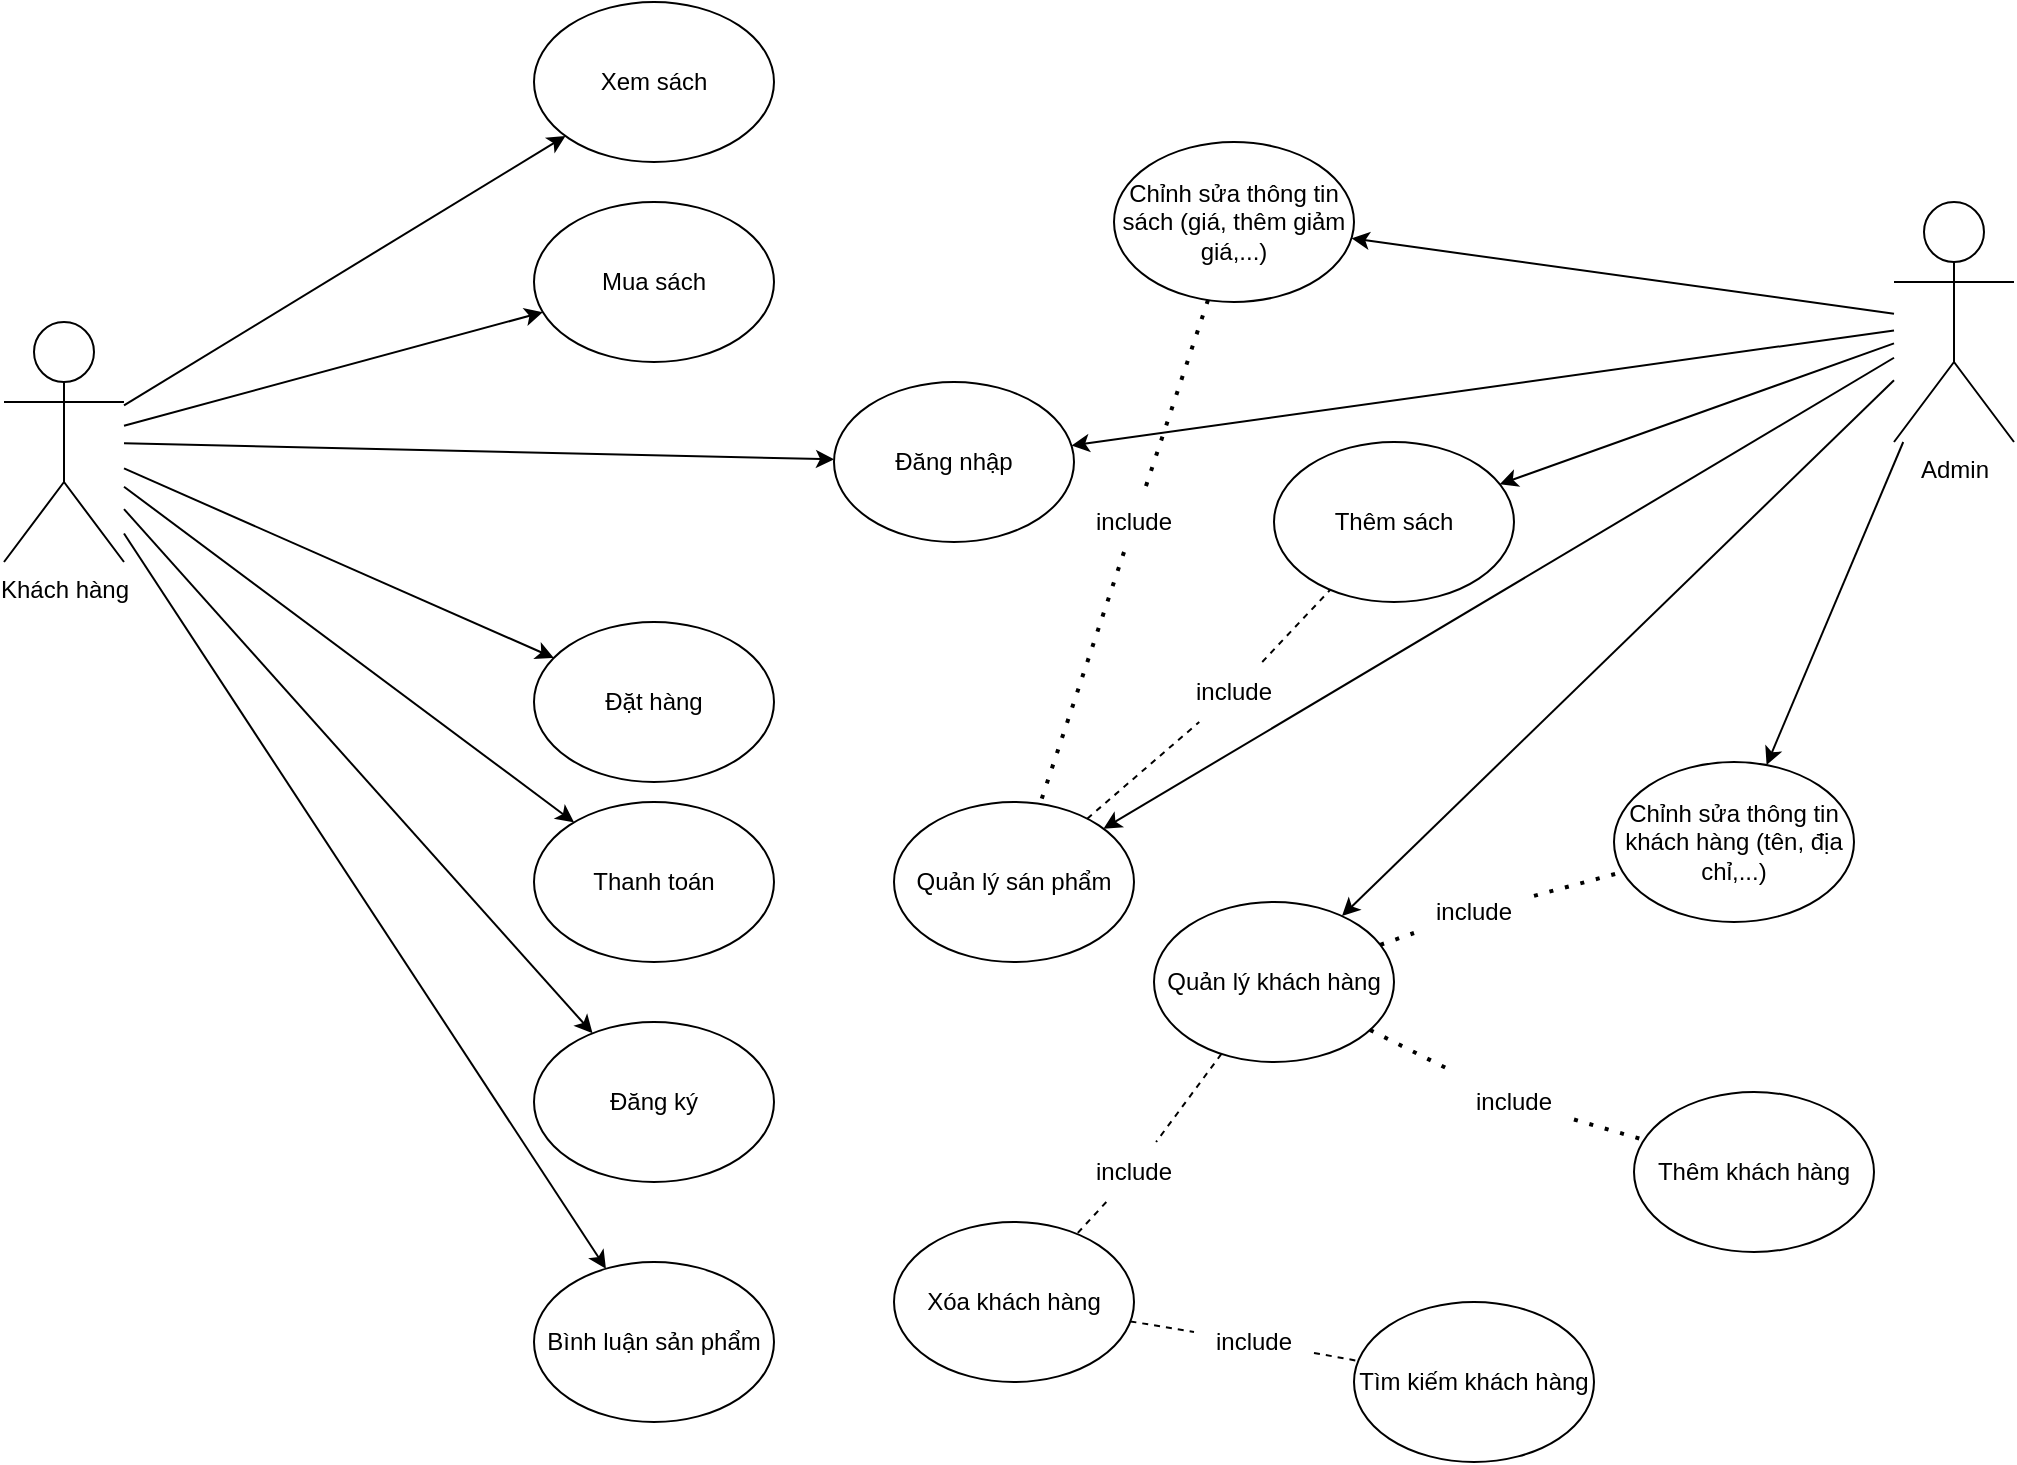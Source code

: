 <mxfile version="24.2.5" type="device">
  <diagram name="Page-1" id="uI43YX24W1bWs-Vowx0D">
    <mxGraphModel dx="2444" dy="932" grid="1" gridSize="10" guides="1" tooltips="1" connect="1" arrows="1" fold="1" page="1" pageScale="1" pageWidth="850" pageHeight="1100" math="0" shadow="0">
      <root>
        <mxCell id="0" />
        <mxCell id="1" parent="0" />
        <mxCell id="9zGy8JYOOo2XAiyFuNoD-1" value="Khách hàng" style="shape=umlActor;verticalLabelPosition=bottom;verticalAlign=top;html=1;outlineConnect=0;" parent="1" vertex="1">
          <mxGeometry x="-425" y="170" width="60" height="120" as="geometry" />
        </mxCell>
        <mxCell id="9zGy8JYOOo2XAiyFuNoD-3" value="Admin&lt;div&gt;&lt;br&gt;&lt;/div&gt;" style="shape=umlActor;verticalLabelPosition=bottom;verticalAlign=top;html=1;outlineConnect=0;" parent="1" vertex="1">
          <mxGeometry x="520" y="110" width="60" height="120" as="geometry" />
        </mxCell>
        <mxCell id="9zGy8JYOOo2XAiyFuNoD-9" value="Xem sách" style="ellipse;whiteSpace=wrap;html=1;" parent="1" vertex="1">
          <mxGeometry x="-160" y="10" width="120" height="80" as="geometry" />
        </mxCell>
        <mxCell id="9zGy8JYOOo2XAiyFuNoD-10" value="" style="endArrow=classic;html=1;rounded=0;" parent="1" source="9zGy8JYOOo2XAiyFuNoD-1" target="9zGy8JYOOo2XAiyFuNoD-9" edge="1">
          <mxGeometry width="50" height="50" relative="1" as="geometry">
            <mxPoint x="300" y="370" as="sourcePoint" />
            <mxPoint x="350" y="320" as="targetPoint" />
          </mxGeometry>
        </mxCell>
        <mxCell id="9zGy8JYOOo2XAiyFuNoD-12" value="Mua sách" style="ellipse;whiteSpace=wrap;html=1;" parent="1" vertex="1">
          <mxGeometry x="-160" y="110" width="120" height="80" as="geometry" />
        </mxCell>
        <mxCell id="9zGy8JYOOo2XAiyFuNoD-13" value="" style="endArrow=classic;html=1;rounded=0;" parent="1" source="9zGy8JYOOo2XAiyFuNoD-1" target="9zGy8JYOOo2XAiyFuNoD-12" edge="1">
          <mxGeometry width="50" height="50" relative="1" as="geometry">
            <mxPoint x="300" y="370" as="sourcePoint" />
            <mxPoint x="350" y="320" as="targetPoint" />
          </mxGeometry>
        </mxCell>
        <mxCell id="9zGy8JYOOo2XAiyFuNoD-14" value="Đăng nhập" style="ellipse;whiteSpace=wrap;html=1;" parent="1" vertex="1">
          <mxGeometry x="-10" y="200" width="120" height="80" as="geometry" />
        </mxCell>
        <mxCell id="9zGy8JYOOo2XAiyFuNoD-15" value="" style="endArrow=classic;html=1;rounded=0;" parent="1" source="9zGy8JYOOo2XAiyFuNoD-1" target="9zGy8JYOOo2XAiyFuNoD-14" edge="1">
          <mxGeometry width="50" height="50" relative="1" as="geometry">
            <mxPoint x="-100" y="100" as="sourcePoint" />
            <mxPoint x="350" y="320" as="targetPoint" />
          </mxGeometry>
        </mxCell>
        <mxCell id="76YTSkAT_KafjW9zlNMR-1" value="Đặt hàng" style="ellipse;whiteSpace=wrap;html=1;" vertex="1" parent="1">
          <mxGeometry x="-160" y="320" width="120" height="80" as="geometry" />
        </mxCell>
        <mxCell id="76YTSkAT_KafjW9zlNMR-2" value="" style="endArrow=classic;html=1;rounded=0;" edge="1" parent="1" source="9zGy8JYOOo2XAiyFuNoD-1" target="76YTSkAT_KafjW9zlNMR-1">
          <mxGeometry width="50" height="50" relative="1" as="geometry">
            <mxPoint x="210" y="310" as="sourcePoint" />
            <mxPoint x="260" y="260" as="targetPoint" />
          </mxGeometry>
        </mxCell>
        <mxCell id="76YTSkAT_KafjW9zlNMR-4" value="Thanh toán" style="ellipse;whiteSpace=wrap;html=1;" vertex="1" parent="1">
          <mxGeometry x="-160" y="410" width="120" height="80" as="geometry" />
        </mxCell>
        <mxCell id="76YTSkAT_KafjW9zlNMR-5" value="" style="endArrow=classic;html=1;rounded=0;" edge="1" parent="1" source="9zGy8JYOOo2XAiyFuNoD-1" target="76YTSkAT_KafjW9zlNMR-4">
          <mxGeometry width="50" height="50" relative="1" as="geometry">
            <mxPoint x="-40" y="249" as="sourcePoint" />
            <mxPoint x="166" y="447" as="targetPoint" />
          </mxGeometry>
        </mxCell>
        <mxCell id="76YTSkAT_KafjW9zlNMR-6" value="Thêm khách hàng" style="ellipse;whiteSpace=wrap;html=1;" vertex="1" parent="1">
          <mxGeometry x="390" y="555" width="120" height="80" as="geometry" />
        </mxCell>
        <mxCell id="76YTSkAT_KafjW9zlNMR-8" value="Thêm sách" style="ellipse;whiteSpace=wrap;html=1;" vertex="1" parent="1">
          <mxGeometry x="210" y="230" width="120" height="80" as="geometry" />
        </mxCell>
        <mxCell id="76YTSkAT_KafjW9zlNMR-9" value="" style="endArrow=classic;html=1;rounded=0;" edge="1" parent="1" source="9zGy8JYOOo2XAiyFuNoD-3" target="76YTSkAT_KafjW9zlNMR-8">
          <mxGeometry width="50" height="50" relative="1" as="geometry">
            <mxPoint x="240" y="330" as="sourcePoint" />
            <mxPoint x="290" y="280" as="targetPoint" />
          </mxGeometry>
        </mxCell>
        <mxCell id="76YTSkAT_KafjW9zlNMR-10" value="Chỉnh sửa thông tin khách hàng (tên, địa chỉ,...)" style="ellipse;whiteSpace=wrap;html=1;" vertex="1" parent="1">
          <mxGeometry x="380" y="390" width="120" height="80" as="geometry" />
        </mxCell>
        <mxCell id="76YTSkAT_KafjW9zlNMR-11" value="Chỉnh sửa thông tin sách (giá, thêm giảm giá,...)" style="ellipse;whiteSpace=wrap;html=1;" vertex="1" parent="1">
          <mxGeometry x="130" y="80" width="120" height="80" as="geometry" />
        </mxCell>
        <mxCell id="76YTSkAT_KafjW9zlNMR-12" value="" style="endArrow=classic;html=1;rounded=0;" edge="1" parent="1" source="9zGy8JYOOo2XAiyFuNoD-3" target="76YTSkAT_KafjW9zlNMR-10">
          <mxGeometry width="50" height="50" relative="1" as="geometry">
            <mxPoint x="240" y="330" as="sourcePoint" />
            <mxPoint x="290" y="280" as="targetPoint" />
          </mxGeometry>
        </mxCell>
        <mxCell id="76YTSkAT_KafjW9zlNMR-13" value="" style="endArrow=classic;html=1;rounded=0;" edge="1" parent="1" source="9zGy8JYOOo2XAiyFuNoD-3" target="76YTSkAT_KafjW9zlNMR-11">
          <mxGeometry width="50" height="50" relative="1" as="geometry">
            <mxPoint x="240" y="330" as="sourcePoint" />
            <mxPoint x="290" y="280" as="targetPoint" />
          </mxGeometry>
        </mxCell>
        <mxCell id="76YTSkAT_KafjW9zlNMR-14" value="Quản lý sán phẩm" style="ellipse;whiteSpace=wrap;html=1;" vertex="1" parent="1">
          <mxGeometry x="20" y="410" width="120" height="80" as="geometry" />
        </mxCell>
        <mxCell id="76YTSkAT_KafjW9zlNMR-15" value="" style="endArrow=classic;html=1;rounded=0;" edge="1" parent="1" source="9zGy8JYOOo2XAiyFuNoD-3" target="76YTSkAT_KafjW9zlNMR-14">
          <mxGeometry width="50" height="50" relative="1" as="geometry">
            <mxPoint x="220" y="370" as="sourcePoint" />
            <mxPoint x="270" y="320" as="targetPoint" />
          </mxGeometry>
        </mxCell>
        <mxCell id="76YTSkAT_KafjW9zlNMR-16" value="Quản lý khách hàng" style="ellipse;whiteSpace=wrap;html=1;" vertex="1" parent="1">
          <mxGeometry x="150" y="460" width="120" height="80" as="geometry" />
        </mxCell>
        <mxCell id="76YTSkAT_KafjW9zlNMR-17" value="" style="endArrow=classic;html=1;rounded=0;" edge="1" parent="1" source="9zGy8JYOOo2XAiyFuNoD-3" target="76YTSkAT_KafjW9zlNMR-16">
          <mxGeometry width="50" height="50" relative="1" as="geometry">
            <mxPoint x="220" y="700" as="sourcePoint" />
            <mxPoint x="270" y="650" as="targetPoint" />
          </mxGeometry>
        </mxCell>
        <mxCell id="76YTSkAT_KafjW9zlNMR-22" value="Đăng ký" style="ellipse;whiteSpace=wrap;html=1;" vertex="1" parent="1">
          <mxGeometry x="-160" y="520" width="120" height="80" as="geometry" />
        </mxCell>
        <mxCell id="76YTSkAT_KafjW9zlNMR-23" value="" style="endArrow=classic;html=1;rounded=0;" edge="1" parent="1" source="9zGy8JYOOo2XAiyFuNoD-1" target="76YTSkAT_KafjW9zlNMR-22">
          <mxGeometry width="50" height="50" relative="1" as="geometry">
            <mxPoint x="120" y="440" as="sourcePoint" />
            <mxPoint x="170" y="390" as="targetPoint" />
          </mxGeometry>
        </mxCell>
        <mxCell id="76YTSkAT_KafjW9zlNMR-25" value="" style="endArrow=classic;html=1;rounded=0;" edge="1" parent="1" source="9zGy8JYOOo2XAiyFuNoD-3" target="9zGy8JYOOo2XAiyFuNoD-14">
          <mxGeometry width="50" height="50" relative="1" as="geometry">
            <mxPoint x="120" y="440" as="sourcePoint" />
            <mxPoint x="170" y="390" as="targetPoint" />
          </mxGeometry>
        </mxCell>
        <mxCell id="76YTSkAT_KafjW9zlNMR-26" value="Bình luận sản phẩm" style="ellipse;whiteSpace=wrap;html=1;" vertex="1" parent="1">
          <mxGeometry x="-160" y="640" width="120" height="80" as="geometry" />
        </mxCell>
        <mxCell id="76YTSkAT_KafjW9zlNMR-27" value="" style="endArrow=classic;html=1;rounded=0;" edge="1" parent="1" source="9zGy8JYOOo2XAiyFuNoD-1" target="76YTSkAT_KafjW9zlNMR-26">
          <mxGeometry width="50" height="50" relative="1" as="geometry">
            <mxPoint x="120" y="440" as="sourcePoint" />
            <mxPoint x="170" y="390" as="targetPoint" />
          </mxGeometry>
        </mxCell>
        <mxCell id="76YTSkAT_KafjW9zlNMR-28" value="Tìm kiếm khách hàng" style="ellipse;whiteSpace=wrap;html=1;" vertex="1" parent="1">
          <mxGeometry x="250" y="660" width="120" height="80" as="geometry" />
        </mxCell>
        <mxCell id="76YTSkAT_KafjW9zlNMR-29" value="" style="endArrow=none;dashed=1;html=1;rounded=0;" edge="1" parent="1" source="76YTSkAT_KafjW9zlNMR-33" target="76YTSkAT_KafjW9zlNMR-28">
          <mxGeometry width="50" height="50" relative="1" as="geometry">
            <mxPoint x="320" y="580" as="sourcePoint" />
            <mxPoint x="170" y="390" as="targetPoint" />
          </mxGeometry>
        </mxCell>
        <mxCell id="76YTSkAT_KafjW9zlNMR-30" value="Xóa khách hàng" style="ellipse;whiteSpace=wrap;html=1;" vertex="1" parent="1">
          <mxGeometry x="20" y="620" width="120" height="80" as="geometry" />
        </mxCell>
        <mxCell id="76YTSkAT_KafjW9zlNMR-31" value="" style="endArrow=none;dashed=1;html=1;rounded=0;" edge="1" parent="1" source="76YTSkAT_KafjW9zlNMR-32" target="76YTSkAT_KafjW9zlNMR-30">
          <mxGeometry width="50" height="50" relative="1" as="geometry">
            <mxPoint x="120" y="440" as="sourcePoint" />
            <mxPoint x="170" y="390" as="targetPoint" />
          </mxGeometry>
        </mxCell>
        <mxCell id="76YTSkAT_KafjW9zlNMR-34" value="" style="endArrow=none;dashed=1;html=1;dashPattern=1 3;strokeWidth=2;rounded=0;" edge="1" parent="1" source="76YTSkAT_KafjW9zlNMR-42" target="76YTSkAT_KafjW9zlNMR-14">
          <mxGeometry width="50" height="50" relative="1" as="geometry">
            <mxPoint x="120" y="440" as="sourcePoint" />
            <mxPoint x="170" y="390" as="targetPoint" />
          </mxGeometry>
        </mxCell>
        <mxCell id="76YTSkAT_KafjW9zlNMR-40" value="" style="endArrow=none;dashed=1;html=1;rounded=0;" edge="1" parent="1" source="76YTSkAT_KafjW9zlNMR-30" target="76YTSkAT_KafjW9zlNMR-33">
          <mxGeometry width="50" height="50" relative="1" as="geometry">
            <mxPoint x="138" y="670" as="sourcePoint" />
            <mxPoint x="252" y="690" as="targetPoint" />
          </mxGeometry>
        </mxCell>
        <mxCell id="76YTSkAT_KafjW9zlNMR-33" value="include" style="text;html=1;align=center;verticalAlign=middle;whiteSpace=wrap;rounded=0;" vertex="1" parent="1">
          <mxGeometry x="170" y="665" width="60" height="30" as="geometry" />
        </mxCell>
        <mxCell id="76YTSkAT_KafjW9zlNMR-41" value="" style="endArrow=none;dashed=1;html=1;rounded=0;" edge="1" parent="1" source="76YTSkAT_KafjW9zlNMR-16" target="76YTSkAT_KafjW9zlNMR-32">
          <mxGeometry width="50" height="50" relative="1" as="geometry">
            <mxPoint x="185" y="562" as="sourcePoint" />
            <mxPoint x="115" y="628" as="targetPoint" />
          </mxGeometry>
        </mxCell>
        <mxCell id="76YTSkAT_KafjW9zlNMR-32" value="include" style="text;html=1;align=center;verticalAlign=middle;whiteSpace=wrap;rounded=0;" vertex="1" parent="1">
          <mxGeometry x="110" y="580" width="60" height="30" as="geometry" />
        </mxCell>
        <mxCell id="76YTSkAT_KafjW9zlNMR-43" value="" style="endArrow=none;dashed=1;html=1;dashPattern=1 3;strokeWidth=2;rounded=0;" edge="1" parent="1" source="76YTSkAT_KafjW9zlNMR-11" target="76YTSkAT_KafjW9zlNMR-42">
          <mxGeometry width="50" height="50" relative="1" as="geometry">
            <mxPoint x="155" y="349" as="sourcePoint" />
            <mxPoint x="135" y="401" as="targetPoint" />
          </mxGeometry>
        </mxCell>
        <mxCell id="76YTSkAT_KafjW9zlNMR-42" value="include" style="text;html=1;align=center;verticalAlign=middle;whiteSpace=wrap;rounded=0;" vertex="1" parent="1">
          <mxGeometry x="110" y="255" width="60" height="30" as="geometry" />
        </mxCell>
        <mxCell id="76YTSkAT_KafjW9zlNMR-44" value="" style="endArrow=none;dashed=1;html=1;dashPattern=1 3;strokeWidth=2;rounded=0;" edge="1" parent="1" source="76YTSkAT_KafjW9zlNMR-45" target="76YTSkAT_KafjW9zlNMR-6">
          <mxGeometry width="50" height="50" relative="1" as="geometry">
            <mxPoint x="160" y="460" as="sourcePoint" />
            <mxPoint x="210" y="410" as="targetPoint" />
          </mxGeometry>
        </mxCell>
        <mxCell id="76YTSkAT_KafjW9zlNMR-46" value="" style="endArrow=none;dashed=1;html=1;dashPattern=1 3;strokeWidth=2;rounded=0;" edge="1" parent="1" source="76YTSkAT_KafjW9zlNMR-16" target="76YTSkAT_KafjW9zlNMR-45">
          <mxGeometry width="50" height="50" relative="1" as="geometry">
            <mxPoint x="275" y="546" as="sourcePoint" />
            <mxPoint x="395" y="579" as="targetPoint" />
          </mxGeometry>
        </mxCell>
        <mxCell id="76YTSkAT_KafjW9zlNMR-45" value="include" style="text;html=1;align=center;verticalAlign=middle;whiteSpace=wrap;rounded=0;" vertex="1" parent="1">
          <mxGeometry x="300" y="545" width="60" height="30" as="geometry" />
        </mxCell>
        <mxCell id="76YTSkAT_KafjW9zlNMR-47" value="" style="endArrow=none;dashed=1;html=1;dashPattern=1 3;strokeWidth=2;rounded=0;" edge="1" parent="1" source="76YTSkAT_KafjW9zlNMR-48" target="76YTSkAT_KafjW9zlNMR-10">
          <mxGeometry width="50" height="50" relative="1" as="geometry">
            <mxPoint x="160" y="460" as="sourcePoint" />
            <mxPoint x="210" y="410" as="targetPoint" />
          </mxGeometry>
        </mxCell>
        <mxCell id="76YTSkAT_KafjW9zlNMR-49" value="" style="endArrow=none;dashed=1;html=1;dashPattern=1 3;strokeWidth=2;rounded=0;" edge="1" parent="1" source="76YTSkAT_KafjW9zlNMR-16" target="76YTSkAT_KafjW9zlNMR-48">
          <mxGeometry width="50" height="50" relative="1" as="geometry">
            <mxPoint x="265" y="483" as="sourcePoint" />
            <mxPoint x="346" y="457" as="targetPoint" />
          </mxGeometry>
        </mxCell>
        <mxCell id="76YTSkAT_KafjW9zlNMR-48" value="include" style="text;html=1;align=center;verticalAlign=middle;whiteSpace=wrap;rounded=0;" vertex="1" parent="1">
          <mxGeometry x="280" y="450" width="60" height="30" as="geometry" />
        </mxCell>
        <mxCell id="76YTSkAT_KafjW9zlNMR-50" value="" style="endArrow=none;dashed=1;html=1;rounded=0;" edge="1" parent="1" source="76YTSkAT_KafjW9zlNMR-51" target="76YTSkAT_KafjW9zlNMR-8">
          <mxGeometry width="50" height="50" relative="1" as="geometry">
            <mxPoint x="160" y="460" as="sourcePoint" />
            <mxPoint x="210" y="410" as="targetPoint" />
          </mxGeometry>
        </mxCell>
        <mxCell id="76YTSkAT_KafjW9zlNMR-52" value="" style="endArrow=none;dashed=1;html=1;rounded=0;" edge="1" parent="1" source="76YTSkAT_KafjW9zlNMR-14" target="76YTSkAT_KafjW9zlNMR-51">
          <mxGeometry width="50" height="50" relative="1" as="geometry">
            <mxPoint x="115" y="417" as="sourcePoint" />
            <mxPoint x="236" y="303" as="targetPoint" />
          </mxGeometry>
        </mxCell>
        <mxCell id="76YTSkAT_KafjW9zlNMR-51" value="include" style="text;html=1;align=center;verticalAlign=middle;whiteSpace=wrap;rounded=0;" vertex="1" parent="1">
          <mxGeometry x="160" y="340" width="60" height="30" as="geometry" />
        </mxCell>
      </root>
    </mxGraphModel>
  </diagram>
</mxfile>
